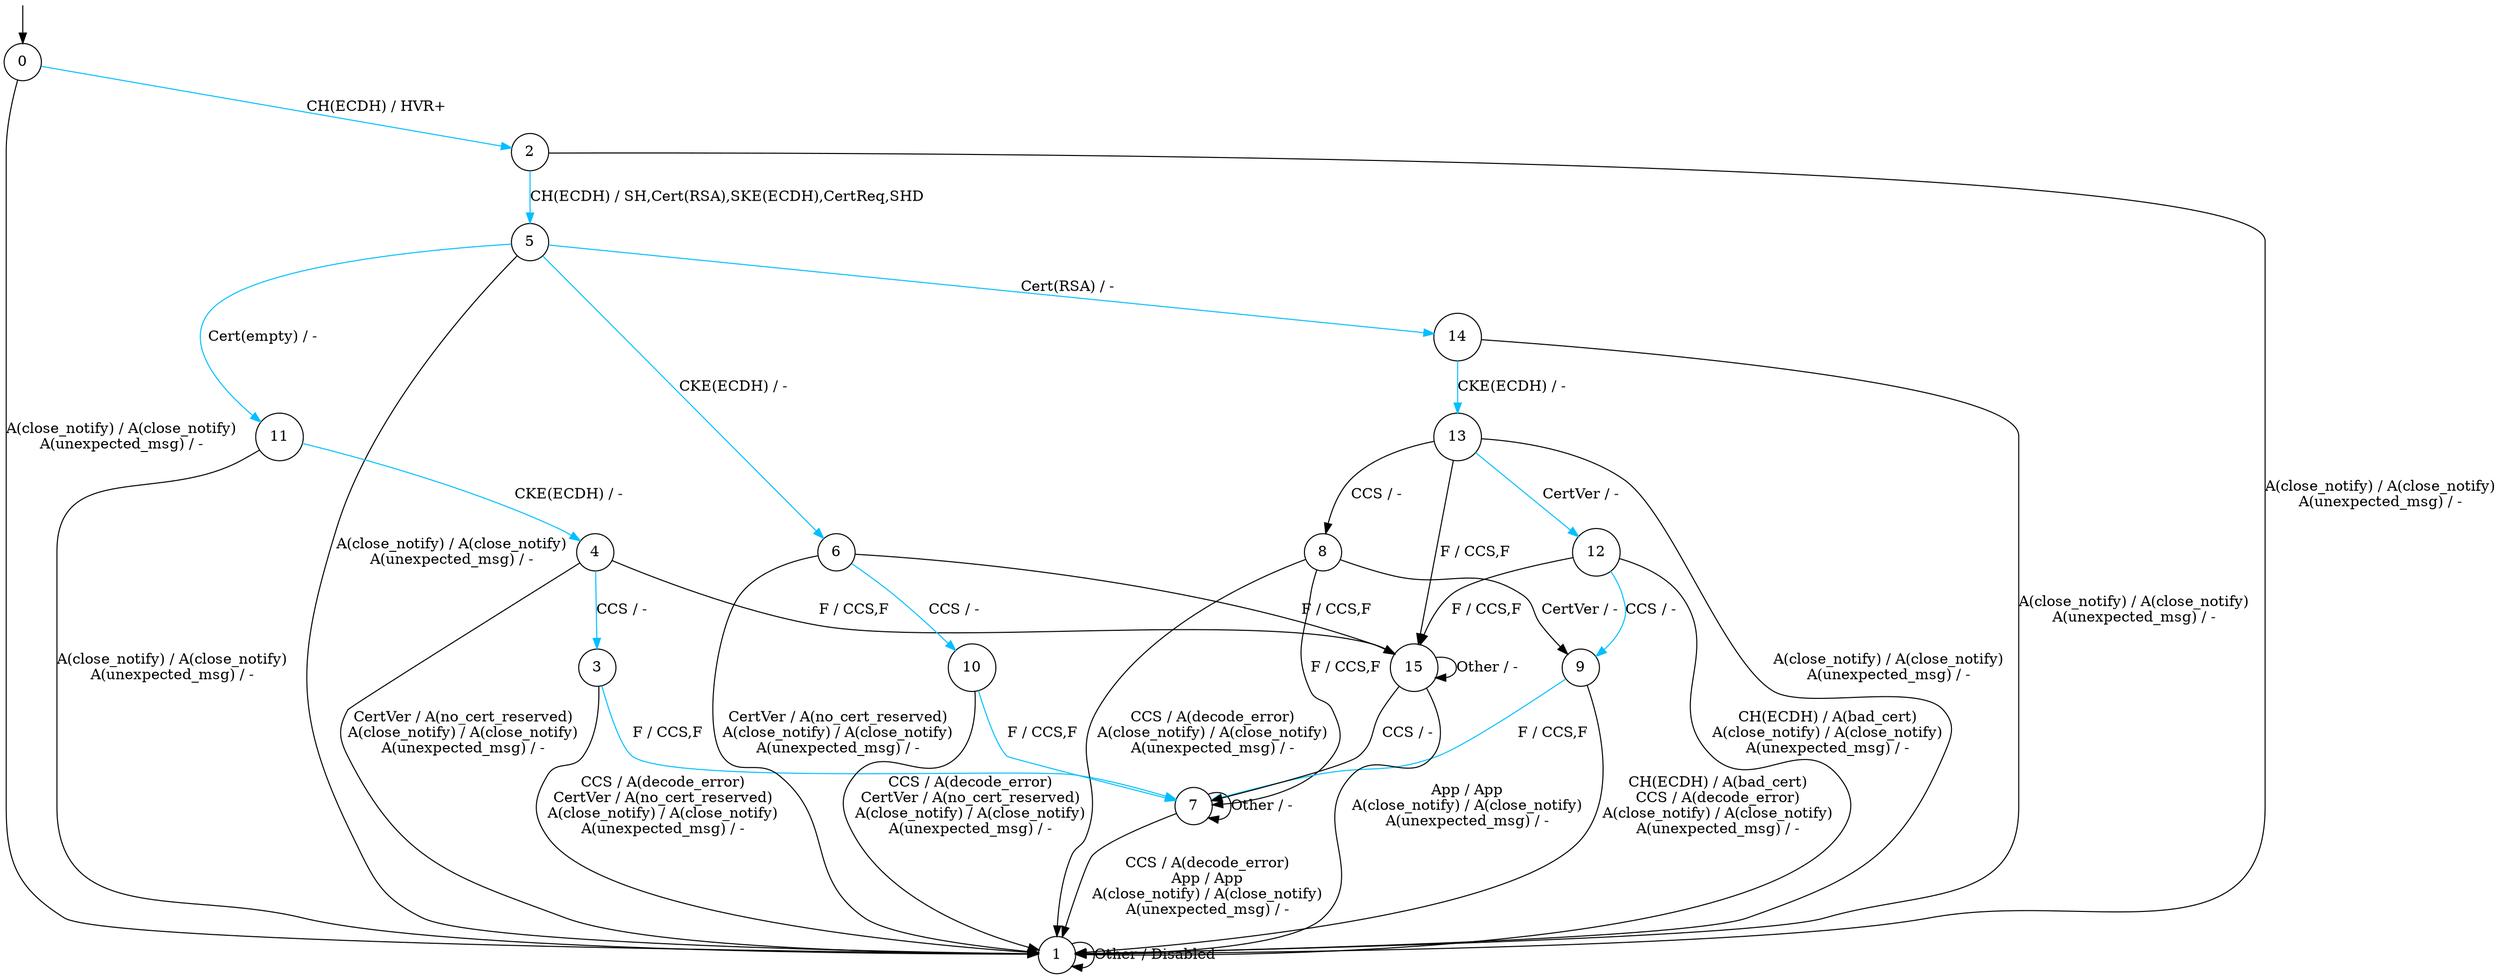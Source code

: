digraph g {
s0 [label="0", shape="circle"];
s1 [label="1", shape="circle"];
s2 [label="2", shape="circle"];
s3 [label="3", shape="circle"];
s4 [label="4", shape="circle"];
s5 [label="5", shape="circle"];
s6 [label="6", shape="circle"];
s7 [label="7", shape="circle"];
s8 [label="8", shape="circle"];
s9 [label="9", shape="circle"];
s10 [label="10", shape="circle"];
s11 [label="11", shape="circle"];
s12 [label="12", shape="circle"];
s13 [label="13", shape="circle"];
s14 [label="14", shape="circle"];
s15 [label="15", shape="circle"];
s0 -> s2  [color="deepskyblue", label="CH(ECDH) / HVR+"];
s0 -> s1  [label="A(close_notify) / A(close_notify)
A(unexpected_msg) / -"];
s1 -> s1  [label="Other / Disabled"];
s2 -> s5  [color="deepskyblue", label="CH(ECDH) / SH,Cert(RSA),SKE(ECDH),CertReq,SHD"];
s2 -> s1  [label="A(close_notify) / A(close_notify)
A(unexpected_msg) / -"];
s3 -> s1  [label="CCS / A(decode_error)
CertVer / A(no_cert_reserved)
A(close_notify) / A(close_notify)
A(unexpected_msg) / -"];
s3 -> s7  [color="deepskyblue", label="F / CCS,F"];
s4 -> s3  [color="deepskyblue", label="CCS / -"];
s4 -> s15  [label="F / CCS,F"];
s4 -> s1  [label="CertVer / A(no_cert_reserved)
A(close_notify) / A(close_notify)
A(unexpected_msg) / -"];
s5 -> s6  [color="deepskyblue", label="CKE(ECDH) / -"];
s5 -> s14  [color="deepskyblue", label="Cert(RSA) / -"];
s5 -> s11  [color="deepskyblue", label="Cert(empty) / -"];
s5 -> s1  [label="A(close_notify) / A(close_notify)
A(unexpected_msg) / -"];
s6 -> s10  [color="deepskyblue", label="CCS / -"];
s6 -> s15  [label="F / CCS,F"];
s6 -> s1  [label="CertVer / A(no_cert_reserved)
A(close_notify) / A(close_notify)
A(unexpected_msg) / -"];
s7 -> s1  [label="CCS / A(decode_error)
App / App
A(close_notify) / A(close_notify)
A(unexpected_msg) / -"];
s7 -> s7  [label="Other / -"];
s8 -> s1  [label="CCS / A(decode_error)
A(close_notify) / A(close_notify)
A(unexpected_msg) / -"];
s8 -> s7  [label="F / CCS,F"];
s8 -> s9  [label="CertVer / -"];
s9 -> s1  [label="CH(ECDH) / A(bad_cert)
CCS / A(decode_error)
A(close_notify) / A(close_notify)
A(unexpected_msg) / -"];
s9 -> s7  [color="deepskyblue", label="F / CCS,F"];
s10 -> s1  [label="CCS / A(decode_error)
CertVer / A(no_cert_reserved)
A(close_notify) / A(close_notify)
A(unexpected_msg) / -"];
s10 -> s7  [color="deepskyblue", label="F / CCS,F"];
s11 -> s4  [color="deepskyblue", label="CKE(ECDH) / -"];
s11 -> s1  [label="A(close_notify) / A(close_notify)
A(unexpected_msg) / -"];
s12 -> s1  [label="CH(ECDH) / A(bad_cert)
A(close_notify) / A(close_notify)
A(unexpected_msg) / -"];
s12 -> s9  [color="deepskyblue", label="CCS / -"];
s12 -> s15  [label="F / CCS,F"];
s13 -> s8  [label="CCS / -"];
s13 -> s15  [label="F / CCS,F"];
s13 -> s12  [color="deepskyblue", label="CertVer / -"];
s13 -> s1  [label="A(close_notify) / A(close_notify)
A(unexpected_msg) / -"];
s14 -> s13  [color="deepskyblue", label="CKE(ECDH) / -"];
s14 -> s1  [label="A(close_notify) / A(close_notify)
A(unexpected_msg) / -"];
s15 -> s7  [label="CCS / -"];
s15 -> s1  [label="App / App
A(close_notify) / A(close_notify)
A(unexpected_msg) / -"];
s15 -> s15  [label="Other / -"];
__start0 [height="0", label="", shape="none", width="0"];
__start0 -> s0;
}
